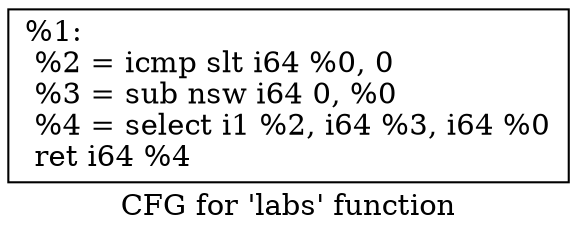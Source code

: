 digraph "CFG for 'labs' function" {
	label="CFG for 'labs' function";

	Node0x160a0a0 [shape=record,label="{%1:\l  %2 = icmp slt i64 %0, 0\l  %3 = sub nsw i64 0, %0\l  %4 = select i1 %2, i64 %3, i64 %0\l  ret i64 %4\l}"];
}
